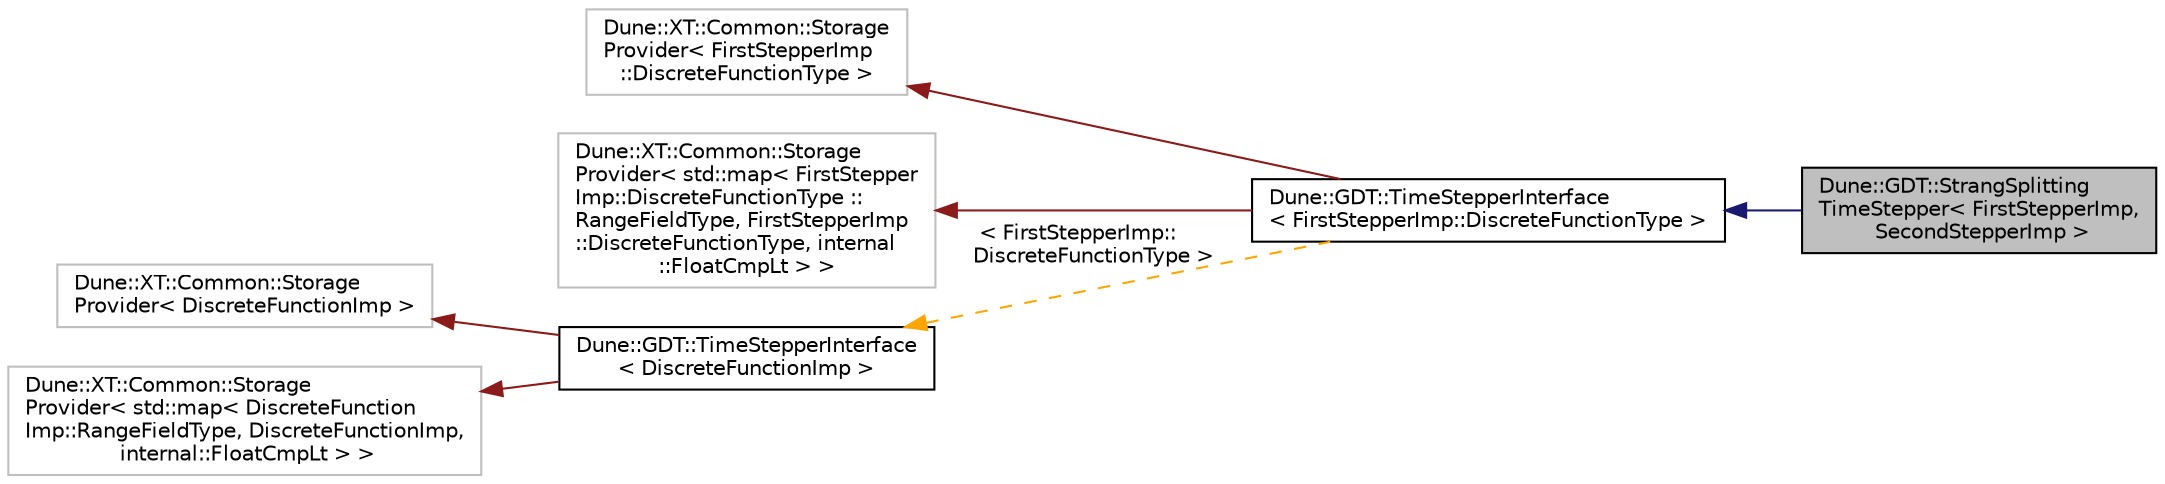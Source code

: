 digraph "Dune::GDT::StrangSplittingTimeStepper&lt; FirstStepperImp, SecondStepperImp &gt;"
{
  edge [fontname="Helvetica",fontsize="10",labelfontname="Helvetica",labelfontsize="10"];
  node [fontname="Helvetica",fontsize="10",shape=record];
  rankdir="LR";
  Node0 [label="Dune::GDT::StrangSplitting\lTimeStepper\< FirstStepperImp,\l SecondStepperImp \>",height=0.2,width=0.4,color="black", fillcolor="grey75", style="filled", fontcolor="black"];
  Node1 -> Node0 [dir="back",color="midnightblue",fontsize="10",style="solid",fontname="Helvetica"];
  Node1 [label="Dune::GDT::TimeStepperInterface\l\< FirstStepperImp::DiscreteFunctionType \>",height=0.2,width=0.4,color="black", fillcolor="white", style="filled",URL="$a03051.html"];
  Node2 -> Node1 [dir="back",color="firebrick4",fontsize="10",style="solid",fontname="Helvetica"];
  Node2 [label="Dune::XT::Common::Storage\lProvider\< FirstStepperImp\l::DiscreteFunctionType  \>",height=0.2,width=0.4,color="grey75", fillcolor="white", style="filled"];
  Node3 -> Node1 [dir="back",color="firebrick4",fontsize="10",style="solid",fontname="Helvetica"];
  Node3 [label="Dune::XT::Common::Storage\lProvider\< std::map\< FirstStepper\lImp::DiscreteFunctionType ::\lRangeFieldType, FirstStepperImp\l::DiscreteFunctionType, internal\l::FloatCmpLt \> \>",height=0.2,width=0.4,color="grey75", fillcolor="white", style="filled"];
  Node4 -> Node1 [dir="back",color="orange",fontsize="10",style="dashed",label=" \< FirstStepperImp::\lDiscreteFunctionType \>" ,fontname="Helvetica"];
  Node4 [label="Dune::GDT::TimeStepperInterface\l\< DiscreteFunctionImp \>",height=0.2,width=0.4,color="black", fillcolor="white", style="filled",URL="$a03051.html"];
  Node5 -> Node4 [dir="back",color="firebrick4",fontsize="10",style="solid",fontname="Helvetica"];
  Node5 [label="Dune::XT::Common::Storage\lProvider\< DiscreteFunctionImp \>",height=0.2,width=0.4,color="grey75", fillcolor="white", style="filled"];
  Node6 -> Node4 [dir="back",color="firebrick4",fontsize="10",style="solid",fontname="Helvetica"];
  Node6 [label="Dune::XT::Common::Storage\lProvider\< std::map\< DiscreteFunction\lImp::RangeFieldType, DiscreteFunctionImp,\l internal::FloatCmpLt \> \>",height=0.2,width=0.4,color="grey75", fillcolor="white", style="filled"];
}
